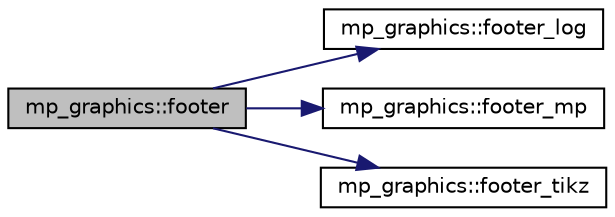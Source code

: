 digraph "mp_graphics::footer"
{
  edge [fontname="Helvetica",fontsize="10",labelfontname="Helvetica",labelfontsize="10"];
  node [fontname="Helvetica",fontsize="10",shape=record];
  rankdir="LR";
  Node2499 [label="mp_graphics::footer",height=0.2,width=0.4,color="black", fillcolor="grey75", style="filled", fontcolor="black"];
  Node2499 -> Node2500 [color="midnightblue",fontsize="10",style="solid",fontname="Helvetica"];
  Node2500 [label="mp_graphics::footer_log",height=0.2,width=0.4,color="black", fillcolor="white", style="filled",URL="$da/d2c/classmp__graphics.html#a24e948667d548c41a757285e7a22c2c0"];
  Node2499 -> Node2501 [color="midnightblue",fontsize="10",style="solid",fontname="Helvetica"];
  Node2501 [label="mp_graphics::footer_mp",height=0.2,width=0.4,color="black", fillcolor="white", style="filled",URL="$da/d2c/classmp__graphics.html#a3667f25d3a90de957ede28f7aa95ac56"];
  Node2499 -> Node2502 [color="midnightblue",fontsize="10",style="solid",fontname="Helvetica"];
  Node2502 [label="mp_graphics::footer_tikz",height=0.2,width=0.4,color="black", fillcolor="white", style="filled",URL="$da/d2c/classmp__graphics.html#a6cd32ee52e926c056c84756d5c5a8687"];
}
